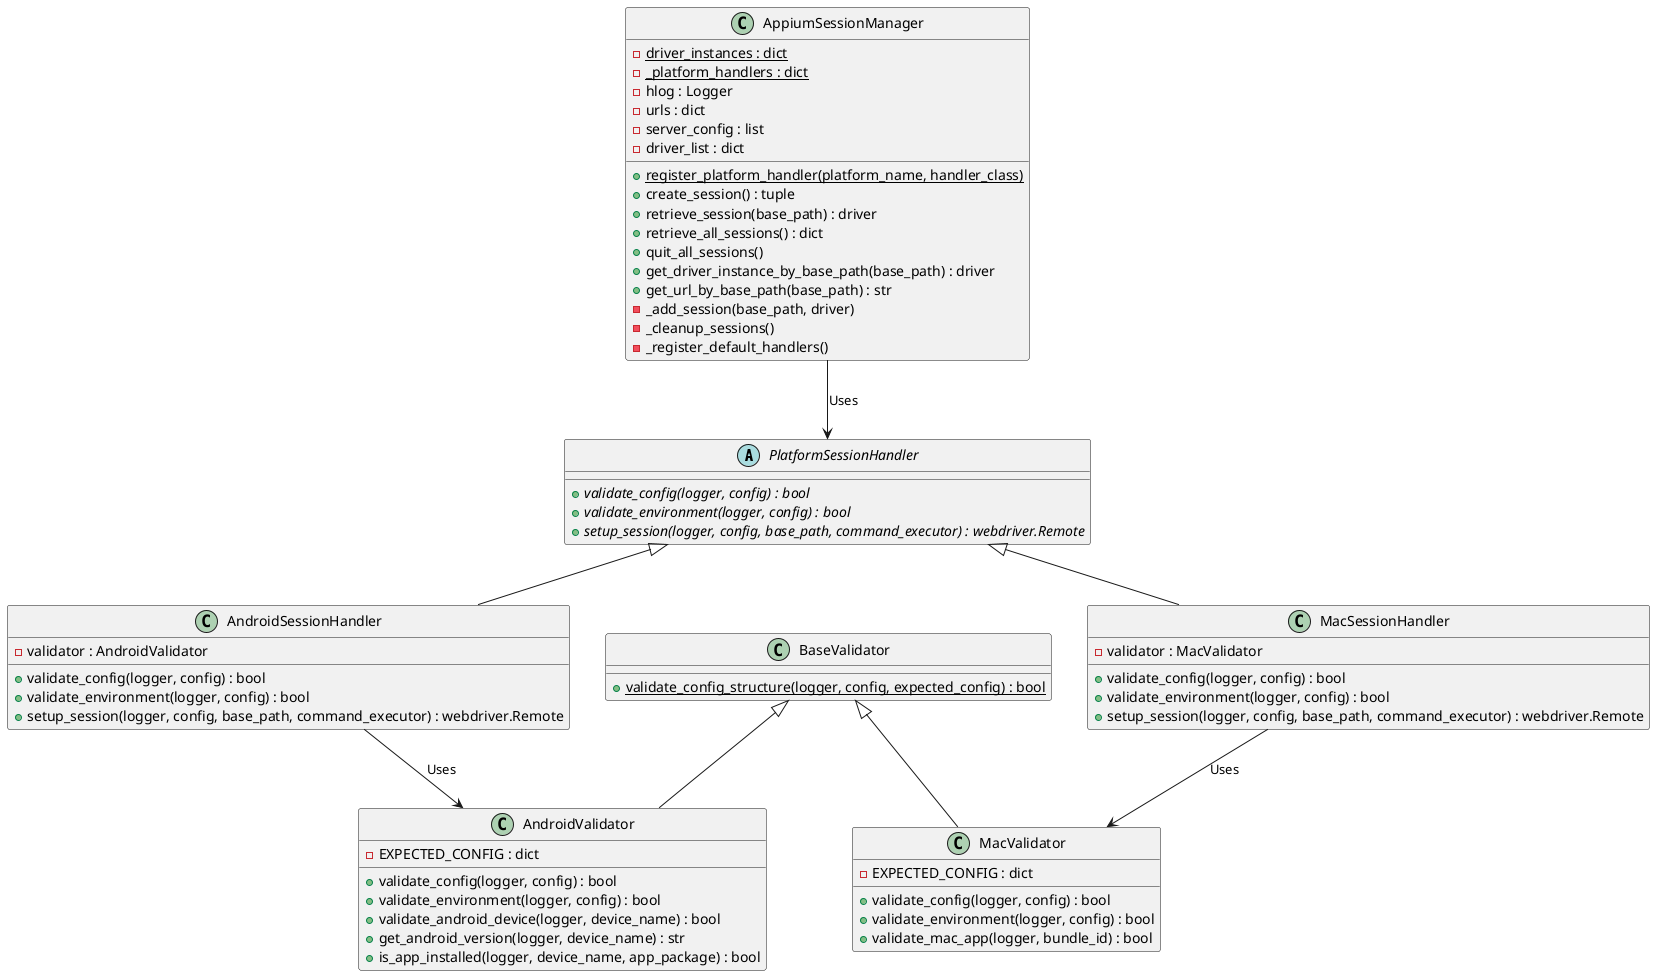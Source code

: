 @startuml
abstract class PlatformSessionHandler {
    + {abstract} validate_config(logger, config) : bool
    + {abstract} validate_environment(logger, config) : bool
    + {abstract} setup_session(logger, config, base_path, command_executor) : webdriver.Remote
}

class BaseValidator {
    + {static} validate_config_structure(logger, config, expected_config) : bool
}

class AndroidValidator {
    - EXPECTED_CONFIG : dict
    + validate_config(logger, config) : bool
    + validate_environment(logger, config) : bool
    + validate_android_device(logger, device_name) : bool
    + get_android_version(logger, device_name) : str
    + is_app_installed(logger, device_name, app_package) : bool
}

class MacValidator {
    - EXPECTED_CONFIG : dict
    + validate_config(logger, config) : bool
    + validate_environment(logger, config) : bool
    + validate_mac_app(logger, bundle_id) : bool
}

class AndroidSessionHandler {
    - validator : AndroidValidator
    + validate_config(logger, config) : bool
    + validate_environment(logger, config) : bool
    + setup_session(logger, config, base_path, command_executor) : webdriver.Remote
}

class MacSessionHandler {
    - validator : MacValidator
    + validate_config(logger, config) : bool
    + validate_environment(logger, config) : bool
    + setup_session(logger, config, base_path, command_executor) : webdriver.Remote
}

class AppiumSessionManager {
    - {static} driver_instances : dict
    - {static} _platform_handlers : dict
    - hlog : Logger
    - urls : dict
    - server_config : list
    - driver_list : dict
    + {static} register_platform_handler(platform_name, handler_class)
    + create_session() : tuple
    + retrieve_session(base_path) : driver
    + retrieve_all_sessions() : dict
    + quit_all_sessions()
    + get_driver_instance_by_base_path(base_path) : driver
    + get_url_by_base_path(base_path) : str
    - _add_session(base_path, driver)
    - _cleanup_sessions()
    - _register_default_handlers()
}

BaseValidator <|-- AndroidValidator
BaseValidator <|-- MacValidator
PlatformSessionHandler <|-- AndroidSessionHandler
PlatformSessionHandler <|-- MacSessionHandler
AndroidSessionHandler --> AndroidValidator : Uses
MacSessionHandler --> MacValidator : Uses
AppiumSessionManager --> PlatformSessionHandler : Uses
@enduml
